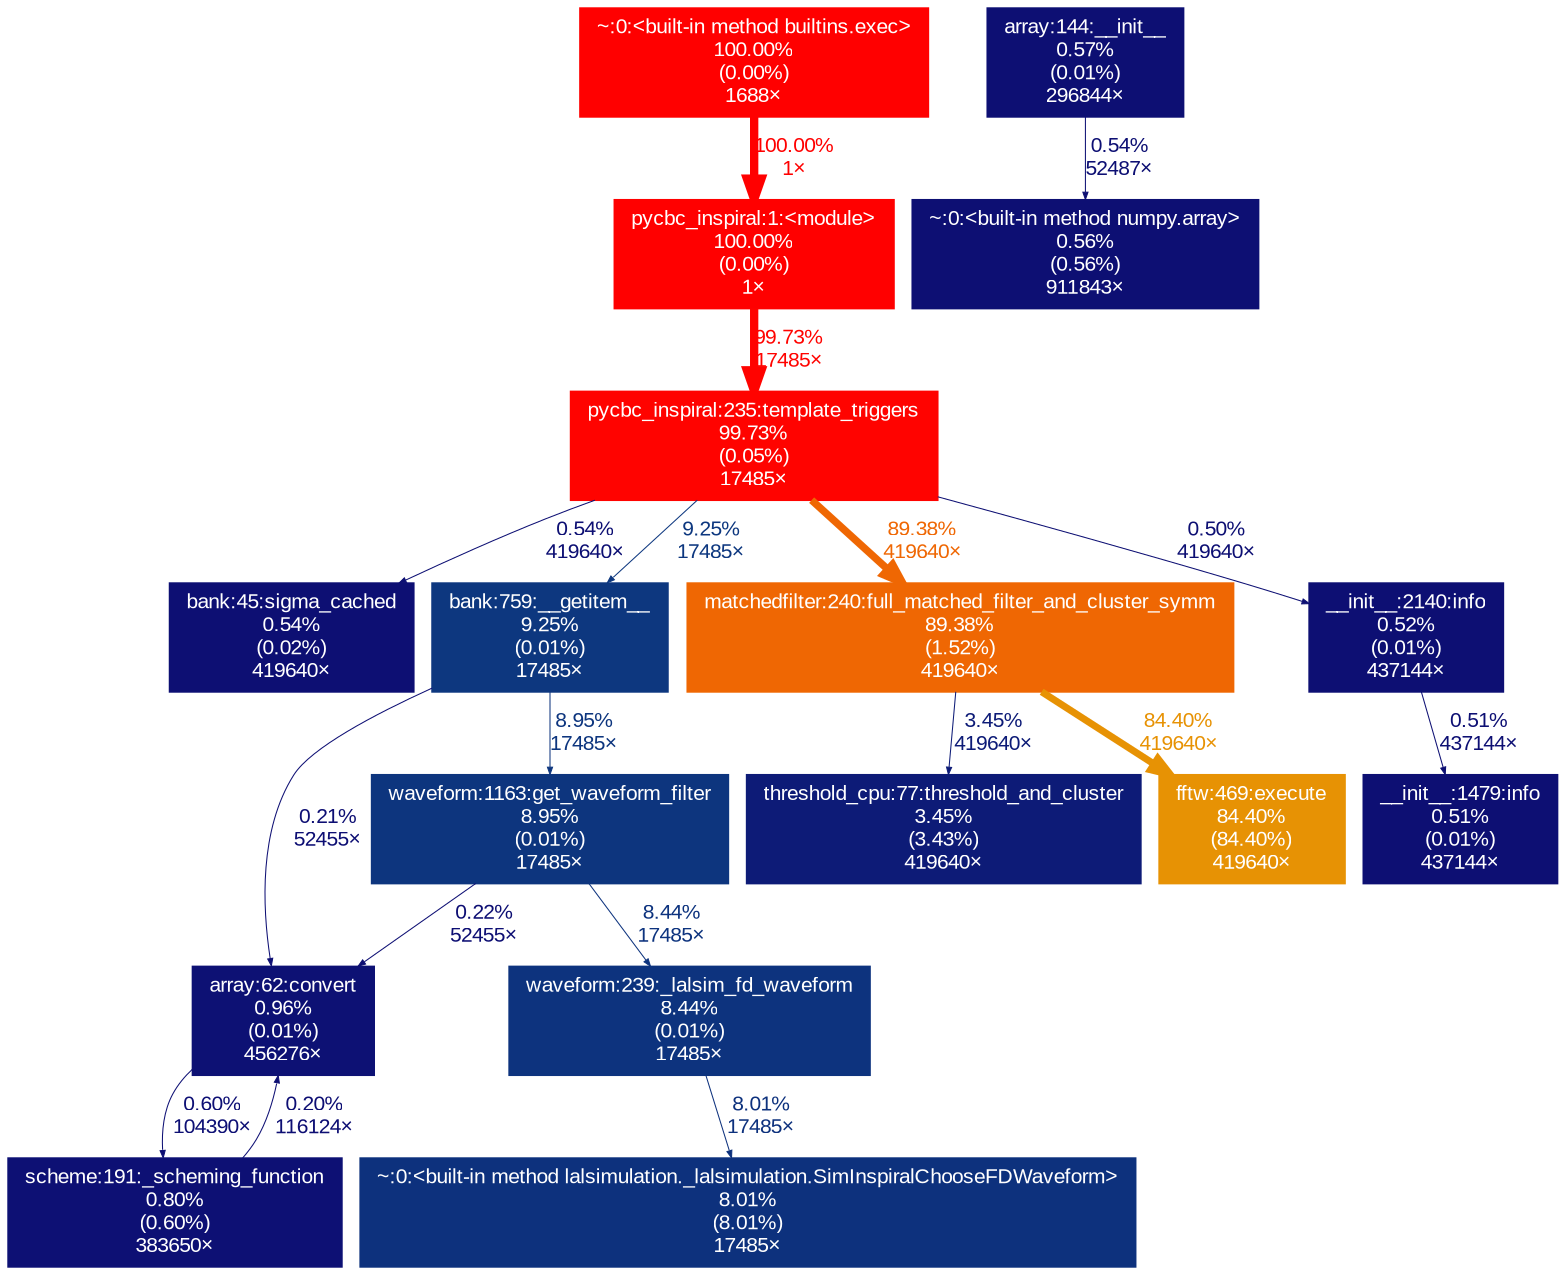 digraph {
	graph [fontname=Arial, nodesep=0.125, ranksep=0.25];
	node [fontcolor=white, fontname=Arial, height=0, shape=box, style=filled, width=0];
	edge [fontname=Arial];
	372 [color="#ff0000", fontcolor="#ffffff", fontsize="10.00", label="pycbc_inspiral:1:<module>\n100.00%\n(0.00%)\n1×", tooltip="/work/pi_ccapano_umassd_edu/nperla_umassd_edu/envs/pycbc/bin/pycbc_inspiral"];
	372 -> 2568 [arrowsize="1.00", color="#ff0300", fontcolor="#ff0300", fontsize="10.00", label="99.73%\n17485×", labeldistance="3.99", penwidth="3.99"];
	1461 [color="#0d0f73", fontcolor="#ffffff", fontsize="10.00", label="~:0:<built-in method numpy.array>\n0.56%\n(0.56%)\n911843×", tooltip="~"];
	1471 [color="#ff0000", fontcolor="#ffffff", fontsize="10.00", label="~:0:<built-in method builtins.exec>\n100.00%\n(0.00%)\n1688×", tooltip="~"];
	1471 -> 372 [arrowsize="1.00", color="#ff0000", fontcolor="#ff0000", fontsize="10.00", label="100.00%\n1×", labeldistance="4.00", penwidth="4.00"];
	1893 [color="#0d1074", fontcolor="#ffffff", fontsize="10.00", label="scheme:191:_scheming_function\n0.80%\n(0.60%)\n383650×", tooltip="/work/pi_ccapano_umassd_edu/nperla_umassd_edu/envs/pycbc/lib/python3.11/site-packages/pycbc/scheme.py"];
	1893 -> 3610 [arrowsize="0.35", color="#0d0e73", fontcolor="#0d0e73", fontsize="10.00", label="0.20%\n116124×", labeldistance="0.50", penwidth="0.50"];
	2155 [color="#0d0f73", fontcolor="#ffffff", fontsize="10.00", label="array:144:__init__\n0.57%\n(0.01%)\n296844×", tooltip="/work/pi_ccapano_umassd_edu/nperla_umassd_edu/envs/pycbc/lib/python3.11/site-packages/pycbc/types/array.py"];
	2155 -> 1461 [arrowsize="0.35", color="#0d0f73", fontcolor="#0d0f73", fontsize="10.00", label="0.54%\n52487×", labeldistance="0.50", penwidth="0.50"];
	2180 [color="#0d0f73", fontcolor="#ffffff", fontsize="10.00", label="bank:45:sigma_cached\n0.54%\n(0.02%)\n419640×", tooltip="/work/pi_ccapano_umassd_edu/nperla_umassd_edu/envs/pycbc/lib/python3.11/site-packages/pycbc/waveform/bank.py"];
	2181 [color="#0d377f", fontcolor="#ffffff", fontsize="10.00", label="bank:759:__getitem__\n9.25%\n(0.01%)\n17485×", tooltip="/work/pi_ccapano_umassd_edu/nperla_umassd_edu/envs/pycbc/lib/python3.11/site-packages/pycbc/waveform/bank.py"];
	2181 -> 2606 [arrowsize="0.35", color="#0d357e", fontcolor="#0d357e", fontsize="10.00", label="8.95%\n17485×", labeldistance="0.50", penwidth="0.50"];
	2181 -> 3610 [arrowsize="0.35", color="#0d0e73", fontcolor="#0d0e73", fontsize="10.00", label="0.21%\n52455×", labeldistance="0.50", penwidth="0.50"];
	2568 [color="#ff0300", fontcolor="#ffffff", fontsize="10.00", label="pycbc_inspiral:235:template_triggers\n99.73%\n(0.05%)\n17485×", tooltip="/work/pi_ccapano_umassd_edu/nperla_umassd_edu/envs/pycbc/bin/pycbc_inspiral"];
	2568 -> 2180 [arrowsize="0.35", color="#0d0f73", fontcolor="#0d0f73", fontsize="10.00", label="0.54%\n419640×", labeldistance="0.50", penwidth="0.50"];
	2568 -> 2181 [arrowsize="0.35", color="#0d377f", fontcolor="#0d377f", fontsize="10.00", label="9.25%\n17485×", labeldistance="0.50", penwidth="0.50"];
	2568 -> 2585 [arrowsize="0.95", color="#ef6703", fontcolor="#ef6703", fontsize="10.00", label="89.38%\n419640×", labeldistance="3.58", penwidth="3.58"];
	2568 -> 2680 [arrowsize="0.35", color="#0d0f73", fontcolor="#0d0f73", fontsize="10.00", label="0.50%\n419640×", labeldistance="0.50", penwidth="0.50"];
	2585 [color="#ef6703", fontcolor="#ffffff", fontsize="10.00", label="matchedfilter:240:full_matched_filter_and_cluster_symm\n89.38%\n(1.52%)\n419640×", tooltip="/work/pi_ccapano_umassd_edu/nperla_umassd_edu/envs/pycbc/lib/python3.11/site-packages/pycbc/filter/matchedfilter.py"];
	2585 -> 4014 [arrowsize="0.35", color="#0d1b77", fontcolor="#0d1b77", fontsize="10.00", label="3.45%\n419640×", labeldistance="0.50", penwidth="0.50"];
	2585 -> 7333 [arrowsize="0.92", color="#e79204", fontcolor="#e79204", fontsize="10.00", label="84.40%\n419640×", labeldistance="3.38", penwidth="3.38"];
	2606 [color="#0d357e", fontcolor="#ffffff", fontsize="10.00", label="waveform:1163:get_waveform_filter\n8.95%\n(0.01%)\n17485×", tooltip="/work/pi_ccapano_umassd_edu/nperla_umassd_edu/envs/pycbc/lib/python3.11/site-packages/pycbc/waveform/waveform.py"];
	2606 -> 3610 [arrowsize="0.35", color="#0d0e73", fontcolor="#0d0e73", fontsize="10.00", label="0.22%\n52455×", labeldistance="0.50", penwidth="0.50"];
	2606 -> 3632 [arrowsize="0.35", color="#0d337e", fontcolor="#0d337e", fontsize="10.00", label="8.44%\n17485×", labeldistance="0.50", penwidth="0.50"];
	2680 [color="#0d0f73", fontcolor="#ffffff", fontsize="10.00", label="__init__:2140:info\n0.52%\n(0.01%)\n437144×", tooltip="/work/pi_ccapano_umassd_edu/nperla_umassd_edu/envs/pycbc/lib/python3.11/logging/__init__.py"];
	2680 -> 3549 [arrowsize="0.35", color="#0d0f73", fontcolor="#0d0f73", fontsize="10.00", label="0.51%\n437144×", labeldistance="0.50", penwidth="0.50"];
	3549 [color="#0d0f73", fontcolor="#ffffff", fontsize="10.00", label="__init__:1479:info\n0.51%\n(0.01%)\n437144×", tooltip="/work/pi_ccapano_umassd_edu/nperla_umassd_edu/envs/pycbc/lib/python3.11/logging/__init__.py"];
	3610 [color="#0d1174", fontcolor="#ffffff", fontsize="10.00", label="array:62:convert\n0.96%\n(0.01%)\n456276×", tooltip="/work/pi_ccapano_umassd_edu/nperla_umassd_edu/envs/pycbc/lib/python3.11/site-packages/pycbc/types/array.py"];
	3610 -> 1893 [arrowsize="0.35", color="#0d0f74", fontcolor="#0d0f74", fontsize="10.00", label="0.60%\n104390×", labeldistance="0.50", penwidth="0.50"];
	3632 [color="#0d337e", fontcolor="#ffffff", fontsize="10.00", label="waveform:239:_lalsim_fd_waveform\n8.44%\n(0.01%)\n17485×", tooltip="/work/pi_ccapano_umassd_edu/nperla_umassd_edu/envs/pycbc/lib/python3.11/site-packages/pycbc/waveform/waveform.py"];
	3632 -> 5185 [arrowsize="0.35", color="#0d317d", fontcolor="#0d317d", fontsize="10.00", label="8.01%\n17485×", labeldistance="0.50", penwidth="0.50"];
	4014 [color="#0d1b77", fontcolor="#ffffff", fontsize="10.00", label="threshold_cpu:77:threshold_and_cluster\n3.45%\n(3.43%)\n419640×", tooltip="/work/pi_ccapano_umassd_edu/nperla_umassd_edu/envs/pycbc/lib/python3.11/site-packages/pycbc/events/threshold_cpu.py"];
	5185 [color="#0d317d", fontcolor="#ffffff", fontsize="10.00", label="~:0:<built-in method lalsimulation._lalsimulation.SimInspiralChooseFDWaveform>\n8.01%\n(8.01%)\n17485×", tooltip="~"];
	7333 [color="#e79204", fontcolor="#ffffff", fontsize="10.00", label="fftw:469:execute\n84.40%\n(84.40%)\n419640×", tooltip="/work/pi_ccapano_umassd_edu/nperla_umassd_edu/envs/pycbc/lib/python3.11/site-packages/pycbc/fft/fftw.py"];
}
